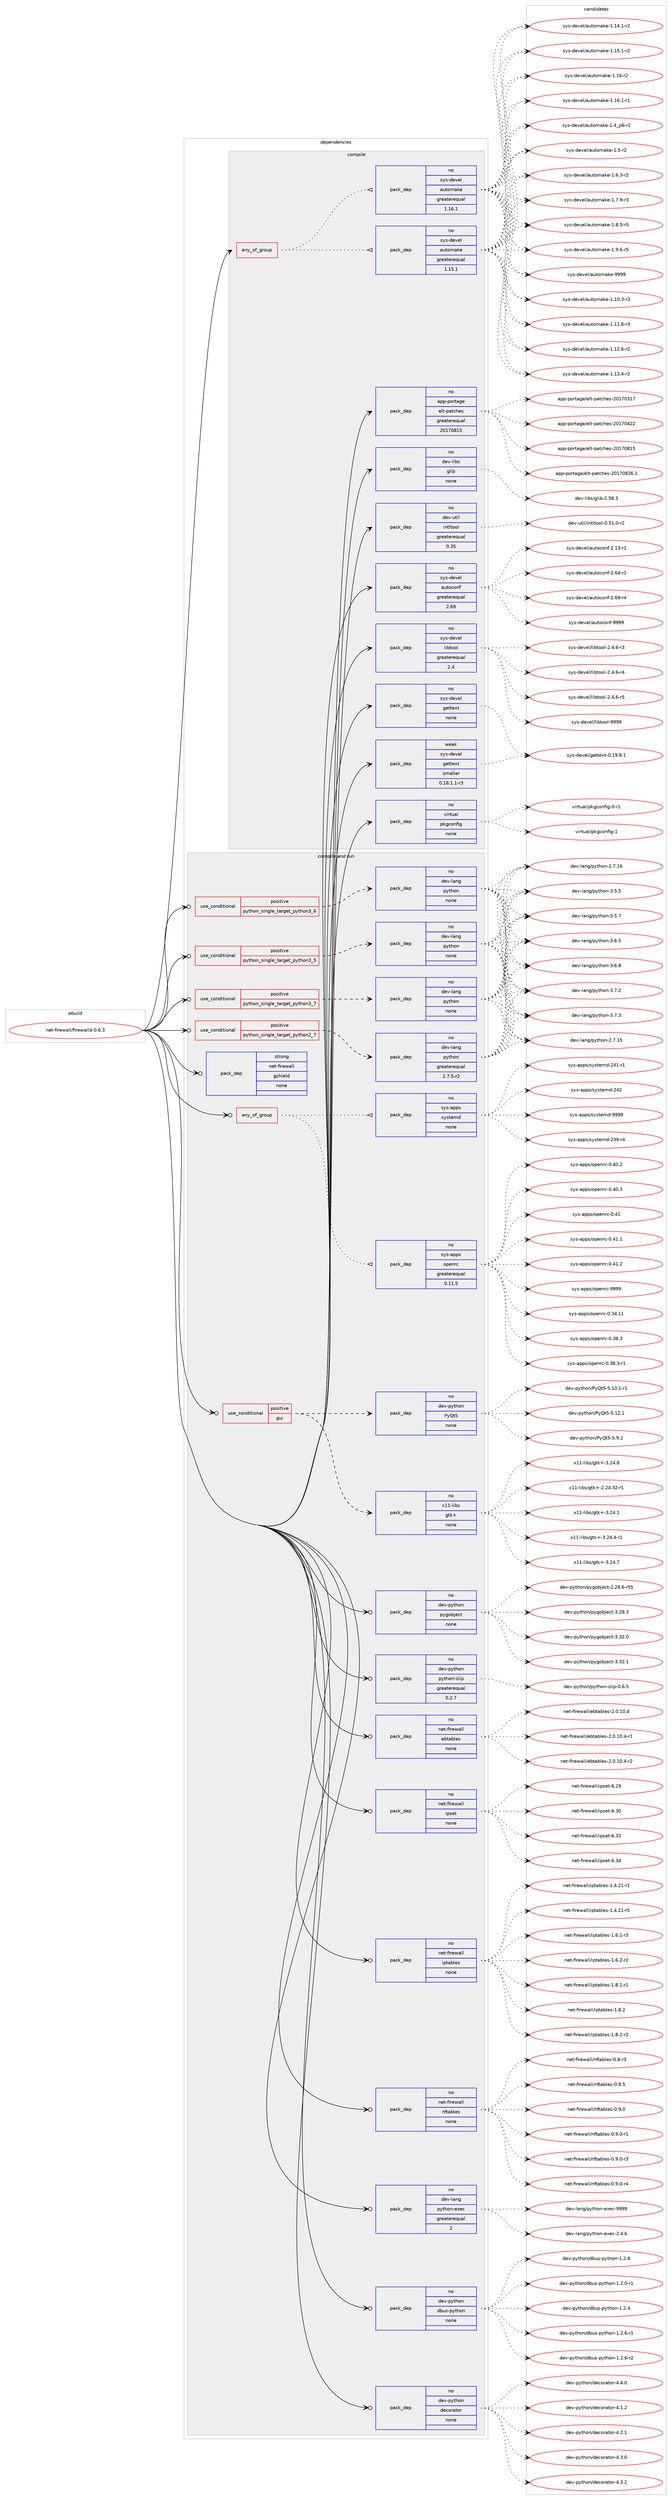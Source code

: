 digraph prolog {

# *************
# Graph options
# *************

newrank=true;
concentrate=true;
compound=true;
graph [rankdir=LR,fontname=Helvetica,fontsize=10,ranksep=1.5];#, ranksep=2.5, nodesep=0.2];
edge  [arrowhead=vee];
node  [fontname=Helvetica,fontsize=10];

# **********
# The ebuild
# **********

subgraph cluster_leftcol {
color=gray;
rank=same;
label=<<i>ebuild</i>>;
id [label="net-firewall/firewalld-0.6.3", color=red, width=4, href="../net-firewall/firewalld-0.6.3.svg"];
}

# ****************
# The dependencies
# ****************

subgraph cluster_midcol {
color=gray;
label=<<i>dependencies</i>>;
subgraph cluster_compile {
fillcolor="#eeeeee";
style=filled;
label=<<i>compile</i>>;
subgraph any22 {
dependency1575 [label=<<TABLE BORDER="0" CELLBORDER="1" CELLSPACING="0" CELLPADDING="4"><TR><TD CELLPADDING="10">any_of_group</TD></TR></TABLE>>, shape=none, color=red];subgraph pack1259 {
dependency1576 [label=<<TABLE BORDER="0" CELLBORDER="1" CELLSPACING="0" CELLPADDING="4" WIDTH="220"><TR><TD ROWSPAN="6" CELLPADDING="30">pack_dep</TD></TR><TR><TD WIDTH="110">no</TD></TR><TR><TD>sys-devel</TD></TR><TR><TD>automake</TD></TR><TR><TD>greaterequal</TD></TR><TR><TD>1.16.1</TD></TR></TABLE>>, shape=none, color=blue];
}
dependency1575:e -> dependency1576:w [weight=20,style="dotted",arrowhead="oinv"];
subgraph pack1260 {
dependency1577 [label=<<TABLE BORDER="0" CELLBORDER="1" CELLSPACING="0" CELLPADDING="4" WIDTH="220"><TR><TD ROWSPAN="6" CELLPADDING="30">pack_dep</TD></TR><TR><TD WIDTH="110">no</TD></TR><TR><TD>sys-devel</TD></TR><TR><TD>automake</TD></TR><TR><TD>greaterequal</TD></TR><TR><TD>1.15.1</TD></TR></TABLE>>, shape=none, color=blue];
}
dependency1575:e -> dependency1577:w [weight=20,style="dotted",arrowhead="oinv"];
}
id:e -> dependency1575:w [weight=20,style="solid",arrowhead="vee"];
subgraph pack1261 {
dependency1578 [label=<<TABLE BORDER="0" CELLBORDER="1" CELLSPACING="0" CELLPADDING="4" WIDTH="220"><TR><TD ROWSPAN="6" CELLPADDING="30">pack_dep</TD></TR><TR><TD WIDTH="110">no</TD></TR><TR><TD>app-portage</TD></TR><TR><TD>elt-patches</TD></TR><TR><TD>greaterequal</TD></TR><TR><TD>20170815</TD></TR></TABLE>>, shape=none, color=blue];
}
id:e -> dependency1578:w [weight=20,style="solid",arrowhead="vee"];
subgraph pack1262 {
dependency1579 [label=<<TABLE BORDER="0" CELLBORDER="1" CELLSPACING="0" CELLPADDING="4" WIDTH="220"><TR><TD ROWSPAN="6" CELLPADDING="30">pack_dep</TD></TR><TR><TD WIDTH="110">no</TD></TR><TR><TD>dev-libs</TD></TR><TR><TD>glib</TD></TR><TR><TD>none</TD></TR><TR><TD></TD></TR></TABLE>>, shape=none, color=blue];
}
id:e -> dependency1579:w [weight=20,style="solid",arrowhead="vee"];
subgraph pack1263 {
dependency1580 [label=<<TABLE BORDER="0" CELLBORDER="1" CELLSPACING="0" CELLPADDING="4" WIDTH="220"><TR><TD ROWSPAN="6" CELLPADDING="30">pack_dep</TD></TR><TR><TD WIDTH="110">no</TD></TR><TR><TD>dev-util</TD></TR><TR><TD>intltool</TD></TR><TR><TD>greaterequal</TD></TR><TR><TD>0.35</TD></TR></TABLE>>, shape=none, color=blue];
}
id:e -> dependency1580:w [weight=20,style="solid",arrowhead="vee"];
subgraph pack1264 {
dependency1581 [label=<<TABLE BORDER="0" CELLBORDER="1" CELLSPACING="0" CELLPADDING="4" WIDTH="220"><TR><TD ROWSPAN="6" CELLPADDING="30">pack_dep</TD></TR><TR><TD WIDTH="110">no</TD></TR><TR><TD>sys-devel</TD></TR><TR><TD>autoconf</TD></TR><TR><TD>greaterequal</TD></TR><TR><TD>2.69</TD></TR></TABLE>>, shape=none, color=blue];
}
id:e -> dependency1581:w [weight=20,style="solid",arrowhead="vee"];
subgraph pack1265 {
dependency1582 [label=<<TABLE BORDER="0" CELLBORDER="1" CELLSPACING="0" CELLPADDING="4" WIDTH="220"><TR><TD ROWSPAN="6" CELLPADDING="30">pack_dep</TD></TR><TR><TD WIDTH="110">no</TD></TR><TR><TD>sys-devel</TD></TR><TR><TD>gettext</TD></TR><TR><TD>none</TD></TR><TR><TD></TD></TR></TABLE>>, shape=none, color=blue];
}
id:e -> dependency1582:w [weight=20,style="solid",arrowhead="vee"];
subgraph pack1266 {
dependency1583 [label=<<TABLE BORDER="0" CELLBORDER="1" CELLSPACING="0" CELLPADDING="4" WIDTH="220"><TR><TD ROWSPAN="6" CELLPADDING="30">pack_dep</TD></TR><TR><TD WIDTH="110">no</TD></TR><TR><TD>sys-devel</TD></TR><TR><TD>libtool</TD></TR><TR><TD>greaterequal</TD></TR><TR><TD>2.4</TD></TR></TABLE>>, shape=none, color=blue];
}
id:e -> dependency1583:w [weight=20,style="solid",arrowhead="vee"];
subgraph pack1267 {
dependency1584 [label=<<TABLE BORDER="0" CELLBORDER="1" CELLSPACING="0" CELLPADDING="4" WIDTH="220"><TR><TD ROWSPAN="6" CELLPADDING="30">pack_dep</TD></TR><TR><TD WIDTH="110">no</TD></TR><TR><TD>virtual</TD></TR><TR><TD>pkgconfig</TD></TR><TR><TD>none</TD></TR><TR><TD></TD></TR></TABLE>>, shape=none, color=blue];
}
id:e -> dependency1584:w [weight=20,style="solid",arrowhead="vee"];
subgraph pack1268 {
dependency1585 [label=<<TABLE BORDER="0" CELLBORDER="1" CELLSPACING="0" CELLPADDING="4" WIDTH="220"><TR><TD ROWSPAN="6" CELLPADDING="30">pack_dep</TD></TR><TR><TD WIDTH="110">weak</TD></TR><TR><TD>sys-devel</TD></TR><TR><TD>gettext</TD></TR><TR><TD>smaller</TD></TR><TR><TD>0.18.1.1-r3</TD></TR></TABLE>>, shape=none, color=blue];
}
id:e -> dependency1585:w [weight=20,style="solid",arrowhead="vee"];
}
subgraph cluster_compileandrun {
fillcolor="#eeeeee";
style=filled;
label=<<i>compile and run</i>>;
subgraph any23 {
dependency1586 [label=<<TABLE BORDER="0" CELLBORDER="1" CELLSPACING="0" CELLPADDING="4"><TR><TD CELLPADDING="10">any_of_group</TD></TR></TABLE>>, shape=none, color=red];subgraph pack1269 {
dependency1587 [label=<<TABLE BORDER="0" CELLBORDER="1" CELLSPACING="0" CELLPADDING="4" WIDTH="220"><TR><TD ROWSPAN="6" CELLPADDING="30">pack_dep</TD></TR><TR><TD WIDTH="110">no</TD></TR><TR><TD>sys-apps</TD></TR><TR><TD>openrc</TD></TR><TR><TD>greaterequal</TD></TR><TR><TD>0.11.5</TD></TR></TABLE>>, shape=none, color=blue];
}
dependency1586:e -> dependency1587:w [weight=20,style="dotted",arrowhead="oinv"];
subgraph pack1270 {
dependency1588 [label=<<TABLE BORDER="0" CELLBORDER="1" CELLSPACING="0" CELLPADDING="4" WIDTH="220"><TR><TD ROWSPAN="6" CELLPADDING="30">pack_dep</TD></TR><TR><TD WIDTH="110">no</TD></TR><TR><TD>sys-apps</TD></TR><TR><TD>systemd</TD></TR><TR><TD>none</TD></TR><TR><TD></TD></TR></TABLE>>, shape=none, color=blue];
}
dependency1586:e -> dependency1588:w [weight=20,style="dotted",arrowhead="oinv"];
}
id:e -> dependency1586:w [weight=20,style="solid",arrowhead="odotvee"];
subgraph cond292 {
dependency1589 [label=<<TABLE BORDER="0" CELLBORDER="1" CELLSPACING="0" CELLPADDING="4"><TR><TD ROWSPAN="3" CELLPADDING="10">use_conditional</TD></TR><TR><TD>positive</TD></TR><TR><TD>gui</TD></TR></TABLE>>, shape=none, color=red];
subgraph pack1271 {
dependency1590 [label=<<TABLE BORDER="0" CELLBORDER="1" CELLSPACING="0" CELLPADDING="4" WIDTH="220"><TR><TD ROWSPAN="6" CELLPADDING="30">pack_dep</TD></TR><TR><TD WIDTH="110">no</TD></TR><TR><TD>x11-libs</TD></TR><TR><TD>gtk+</TD></TR><TR><TD>none</TD></TR><TR><TD></TD></TR></TABLE>>, shape=none, color=blue];
}
dependency1589:e -> dependency1590:w [weight=20,style="dashed",arrowhead="vee"];
subgraph pack1272 {
dependency1591 [label=<<TABLE BORDER="0" CELLBORDER="1" CELLSPACING="0" CELLPADDING="4" WIDTH="220"><TR><TD ROWSPAN="6" CELLPADDING="30">pack_dep</TD></TR><TR><TD WIDTH="110">no</TD></TR><TR><TD>dev-python</TD></TR><TR><TD>PyQt5</TD></TR><TR><TD>none</TD></TR><TR><TD></TD></TR></TABLE>>, shape=none, color=blue];
}
dependency1589:e -> dependency1591:w [weight=20,style="dashed",arrowhead="vee"];
}
id:e -> dependency1589:w [weight=20,style="solid",arrowhead="odotvee"];
subgraph cond293 {
dependency1592 [label=<<TABLE BORDER="0" CELLBORDER="1" CELLSPACING="0" CELLPADDING="4"><TR><TD ROWSPAN="3" CELLPADDING="10">use_conditional</TD></TR><TR><TD>positive</TD></TR><TR><TD>python_single_target_python2_7</TD></TR></TABLE>>, shape=none, color=red];
subgraph pack1273 {
dependency1593 [label=<<TABLE BORDER="0" CELLBORDER="1" CELLSPACING="0" CELLPADDING="4" WIDTH="220"><TR><TD ROWSPAN="6" CELLPADDING="30">pack_dep</TD></TR><TR><TD WIDTH="110">no</TD></TR><TR><TD>dev-lang</TD></TR><TR><TD>python</TD></TR><TR><TD>greaterequal</TD></TR><TR><TD>2.7.5-r2</TD></TR></TABLE>>, shape=none, color=blue];
}
dependency1592:e -> dependency1593:w [weight=20,style="dashed",arrowhead="vee"];
}
id:e -> dependency1592:w [weight=20,style="solid",arrowhead="odotvee"];
subgraph cond294 {
dependency1594 [label=<<TABLE BORDER="0" CELLBORDER="1" CELLSPACING="0" CELLPADDING="4"><TR><TD ROWSPAN="3" CELLPADDING="10">use_conditional</TD></TR><TR><TD>positive</TD></TR><TR><TD>python_single_target_python3_5</TD></TR></TABLE>>, shape=none, color=red];
subgraph pack1274 {
dependency1595 [label=<<TABLE BORDER="0" CELLBORDER="1" CELLSPACING="0" CELLPADDING="4" WIDTH="220"><TR><TD ROWSPAN="6" CELLPADDING="30">pack_dep</TD></TR><TR><TD WIDTH="110">no</TD></TR><TR><TD>dev-lang</TD></TR><TR><TD>python</TD></TR><TR><TD>none</TD></TR><TR><TD></TD></TR></TABLE>>, shape=none, color=blue];
}
dependency1594:e -> dependency1595:w [weight=20,style="dashed",arrowhead="vee"];
}
id:e -> dependency1594:w [weight=20,style="solid",arrowhead="odotvee"];
subgraph cond295 {
dependency1596 [label=<<TABLE BORDER="0" CELLBORDER="1" CELLSPACING="0" CELLPADDING="4"><TR><TD ROWSPAN="3" CELLPADDING="10">use_conditional</TD></TR><TR><TD>positive</TD></TR><TR><TD>python_single_target_python3_6</TD></TR></TABLE>>, shape=none, color=red];
subgraph pack1275 {
dependency1597 [label=<<TABLE BORDER="0" CELLBORDER="1" CELLSPACING="0" CELLPADDING="4" WIDTH="220"><TR><TD ROWSPAN="6" CELLPADDING="30">pack_dep</TD></TR><TR><TD WIDTH="110">no</TD></TR><TR><TD>dev-lang</TD></TR><TR><TD>python</TD></TR><TR><TD>none</TD></TR><TR><TD></TD></TR></TABLE>>, shape=none, color=blue];
}
dependency1596:e -> dependency1597:w [weight=20,style="dashed",arrowhead="vee"];
}
id:e -> dependency1596:w [weight=20,style="solid",arrowhead="odotvee"];
subgraph cond296 {
dependency1598 [label=<<TABLE BORDER="0" CELLBORDER="1" CELLSPACING="0" CELLPADDING="4"><TR><TD ROWSPAN="3" CELLPADDING="10">use_conditional</TD></TR><TR><TD>positive</TD></TR><TR><TD>python_single_target_python3_7</TD></TR></TABLE>>, shape=none, color=red];
subgraph pack1276 {
dependency1599 [label=<<TABLE BORDER="0" CELLBORDER="1" CELLSPACING="0" CELLPADDING="4" WIDTH="220"><TR><TD ROWSPAN="6" CELLPADDING="30">pack_dep</TD></TR><TR><TD WIDTH="110">no</TD></TR><TR><TD>dev-lang</TD></TR><TR><TD>python</TD></TR><TR><TD>none</TD></TR><TR><TD></TD></TR></TABLE>>, shape=none, color=blue];
}
dependency1598:e -> dependency1599:w [weight=20,style="dashed",arrowhead="vee"];
}
id:e -> dependency1598:w [weight=20,style="solid",arrowhead="odotvee"];
subgraph pack1277 {
dependency1600 [label=<<TABLE BORDER="0" CELLBORDER="1" CELLSPACING="0" CELLPADDING="4" WIDTH="220"><TR><TD ROWSPAN="6" CELLPADDING="30">pack_dep</TD></TR><TR><TD WIDTH="110">no</TD></TR><TR><TD>dev-lang</TD></TR><TR><TD>python-exec</TD></TR><TR><TD>greaterequal</TD></TR><TR><TD>2</TD></TR></TABLE>>, shape=none, color=blue];
}
id:e -> dependency1600:w [weight=20,style="solid",arrowhead="odotvee"];
subgraph pack1278 {
dependency1601 [label=<<TABLE BORDER="0" CELLBORDER="1" CELLSPACING="0" CELLPADDING="4" WIDTH="220"><TR><TD ROWSPAN="6" CELLPADDING="30">pack_dep</TD></TR><TR><TD WIDTH="110">no</TD></TR><TR><TD>dev-python</TD></TR><TR><TD>dbus-python</TD></TR><TR><TD>none</TD></TR><TR><TD></TD></TR></TABLE>>, shape=none, color=blue];
}
id:e -> dependency1601:w [weight=20,style="solid",arrowhead="odotvee"];
subgraph pack1279 {
dependency1602 [label=<<TABLE BORDER="0" CELLBORDER="1" CELLSPACING="0" CELLPADDING="4" WIDTH="220"><TR><TD ROWSPAN="6" CELLPADDING="30">pack_dep</TD></TR><TR><TD WIDTH="110">no</TD></TR><TR><TD>dev-python</TD></TR><TR><TD>decorator</TD></TR><TR><TD>none</TD></TR><TR><TD></TD></TR></TABLE>>, shape=none, color=blue];
}
id:e -> dependency1602:w [weight=20,style="solid",arrowhead="odotvee"];
subgraph pack1280 {
dependency1603 [label=<<TABLE BORDER="0" CELLBORDER="1" CELLSPACING="0" CELLPADDING="4" WIDTH="220"><TR><TD ROWSPAN="6" CELLPADDING="30">pack_dep</TD></TR><TR><TD WIDTH="110">no</TD></TR><TR><TD>dev-python</TD></TR><TR><TD>pygobject</TD></TR><TR><TD>none</TD></TR><TR><TD></TD></TR></TABLE>>, shape=none, color=blue];
}
id:e -> dependency1603:w [weight=20,style="solid",arrowhead="odotvee"];
subgraph pack1281 {
dependency1604 [label=<<TABLE BORDER="0" CELLBORDER="1" CELLSPACING="0" CELLPADDING="4" WIDTH="220"><TR><TD ROWSPAN="6" CELLPADDING="30">pack_dep</TD></TR><TR><TD WIDTH="110">no</TD></TR><TR><TD>dev-python</TD></TR><TR><TD>python-slip</TD></TR><TR><TD>greaterequal</TD></TR><TR><TD>0.2.7</TD></TR></TABLE>>, shape=none, color=blue];
}
id:e -> dependency1604:w [weight=20,style="solid",arrowhead="odotvee"];
subgraph pack1282 {
dependency1605 [label=<<TABLE BORDER="0" CELLBORDER="1" CELLSPACING="0" CELLPADDING="4" WIDTH="220"><TR><TD ROWSPAN="6" CELLPADDING="30">pack_dep</TD></TR><TR><TD WIDTH="110">no</TD></TR><TR><TD>net-firewall</TD></TR><TR><TD>ebtables</TD></TR><TR><TD>none</TD></TR><TR><TD></TD></TR></TABLE>>, shape=none, color=blue];
}
id:e -> dependency1605:w [weight=20,style="solid",arrowhead="odotvee"];
subgraph pack1283 {
dependency1606 [label=<<TABLE BORDER="0" CELLBORDER="1" CELLSPACING="0" CELLPADDING="4" WIDTH="220"><TR><TD ROWSPAN="6" CELLPADDING="30">pack_dep</TD></TR><TR><TD WIDTH="110">no</TD></TR><TR><TD>net-firewall</TD></TR><TR><TD>ipset</TD></TR><TR><TD>none</TD></TR><TR><TD></TD></TR></TABLE>>, shape=none, color=blue];
}
id:e -> dependency1606:w [weight=20,style="solid",arrowhead="odotvee"];
subgraph pack1284 {
dependency1607 [label=<<TABLE BORDER="0" CELLBORDER="1" CELLSPACING="0" CELLPADDING="4" WIDTH="220"><TR><TD ROWSPAN="6" CELLPADDING="30">pack_dep</TD></TR><TR><TD WIDTH="110">no</TD></TR><TR><TD>net-firewall</TD></TR><TR><TD>iptables</TD></TR><TR><TD>none</TD></TR><TR><TD></TD></TR></TABLE>>, shape=none, color=blue];
}
id:e -> dependency1607:w [weight=20,style="solid",arrowhead="odotvee"];
subgraph pack1285 {
dependency1608 [label=<<TABLE BORDER="0" CELLBORDER="1" CELLSPACING="0" CELLPADDING="4" WIDTH="220"><TR><TD ROWSPAN="6" CELLPADDING="30">pack_dep</TD></TR><TR><TD WIDTH="110">no</TD></TR><TR><TD>net-firewall</TD></TR><TR><TD>nftables</TD></TR><TR><TD>none</TD></TR><TR><TD></TD></TR></TABLE>>, shape=none, color=blue];
}
id:e -> dependency1608:w [weight=20,style="solid",arrowhead="odotvee"];
subgraph pack1286 {
dependency1609 [label=<<TABLE BORDER="0" CELLBORDER="1" CELLSPACING="0" CELLPADDING="4" WIDTH="220"><TR><TD ROWSPAN="6" CELLPADDING="30">pack_dep</TD></TR><TR><TD WIDTH="110">strong</TD></TR><TR><TD>net-firewall</TD></TR><TR><TD>gshield</TD></TR><TR><TD>none</TD></TR><TR><TD></TD></TR></TABLE>>, shape=none, color=blue];
}
id:e -> dependency1609:w [weight=20,style="solid",arrowhead="odotvee"];
}
subgraph cluster_run {
fillcolor="#eeeeee";
style=filled;
label=<<i>run</i>>;
}
}

# **************
# The candidates
# **************

subgraph cluster_choices {
rank=same;
color=gray;
label=<<i>candidates</i>>;

subgraph choice1259 {
color=black;
nodesep=1;
choice11512111545100101118101108479711711611110997107101454946494846514511451 [label="sys-devel/automake-1.10.3-r3", color=red, width=4,href="../sys-devel/automake-1.10.3-r3.svg"];
choice11512111545100101118101108479711711611110997107101454946494946544511451 [label="sys-devel/automake-1.11.6-r3", color=red, width=4,href="../sys-devel/automake-1.11.6-r3.svg"];
choice11512111545100101118101108479711711611110997107101454946495046544511450 [label="sys-devel/automake-1.12.6-r2", color=red, width=4,href="../sys-devel/automake-1.12.6-r2.svg"];
choice11512111545100101118101108479711711611110997107101454946495146524511450 [label="sys-devel/automake-1.13.4-r2", color=red, width=4,href="../sys-devel/automake-1.13.4-r2.svg"];
choice11512111545100101118101108479711711611110997107101454946495246494511450 [label="sys-devel/automake-1.14.1-r2", color=red, width=4,href="../sys-devel/automake-1.14.1-r2.svg"];
choice11512111545100101118101108479711711611110997107101454946495346494511450 [label="sys-devel/automake-1.15.1-r2", color=red, width=4,href="../sys-devel/automake-1.15.1-r2.svg"];
choice1151211154510010111810110847971171161111099710710145494649544511450 [label="sys-devel/automake-1.16-r2", color=red, width=4,href="../sys-devel/automake-1.16-r2.svg"];
choice11512111545100101118101108479711711611110997107101454946495446494511449 [label="sys-devel/automake-1.16.1-r1", color=red, width=4,href="../sys-devel/automake-1.16.1-r1.svg"];
choice115121115451001011181011084797117116111109971071014549465295112544511450 [label="sys-devel/automake-1.4_p6-r2", color=red, width=4,href="../sys-devel/automake-1.4_p6-r2.svg"];
choice11512111545100101118101108479711711611110997107101454946534511450 [label="sys-devel/automake-1.5-r2", color=red, width=4,href="../sys-devel/automake-1.5-r2.svg"];
choice115121115451001011181011084797117116111109971071014549465446514511450 [label="sys-devel/automake-1.6.3-r2", color=red, width=4,href="../sys-devel/automake-1.6.3-r2.svg"];
choice115121115451001011181011084797117116111109971071014549465546574511451 [label="sys-devel/automake-1.7.9-r3", color=red, width=4,href="../sys-devel/automake-1.7.9-r3.svg"];
choice115121115451001011181011084797117116111109971071014549465646534511453 [label="sys-devel/automake-1.8.5-r5", color=red, width=4,href="../sys-devel/automake-1.8.5-r5.svg"];
choice115121115451001011181011084797117116111109971071014549465746544511453 [label="sys-devel/automake-1.9.6-r5", color=red, width=4,href="../sys-devel/automake-1.9.6-r5.svg"];
choice115121115451001011181011084797117116111109971071014557575757 [label="sys-devel/automake-9999", color=red, width=4,href="../sys-devel/automake-9999.svg"];
dependency1576:e -> choice11512111545100101118101108479711711611110997107101454946494846514511451:w [style=dotted,weight="100"];
dependency1576:e -> choice11512111545100101118101108479711711611110997107101454946494946544511451:w [style=dotted,weight="100"];
dependency1576:e -> choice11512111545100101118101108479711711611110997107101454946495046544511450:w [style=dotted,weight="100"];
dependency1576:e -> choice11512111545100101118101108479711711611110997107101454946495146524511450:w [style=dotted,weight="100"];
dependency1576:e -> choice11512111545100101118101108479711711611110997107101454946495246494511450:w [style=dotted,weight="100"];
dependency1576:e -> choice11512111545100101118101108479711711611110997107101454946495346494511450:w [style=dotted,weight="100"];
dependency1576:e -> choice1151211154510010111810110847971171161111099710710145494649544511450:w [style=dotted,weight="100"];
dependency1576:e -> choice11512111545100101118101108479711711611110997107101454946495446494511449:w [style=dotted,weight="100"];
dependency1576:e -> choice115121115451001011181011084797117116111109971071014549465295112544511450:w [style=dotted,weight="100"];
dependency1576:e -> choice11512111545100101118101108479711711611110997107101454946534511450:w [style=dotted,weight="100"];
dependency1576:e -> choice115121115451001011181011084797117116111109971071014549465446514511450:w [style=dotted,weight="100"];
dependency1576:e -> choice115121115451001011181011084797117116111109971071014549465546574511451:w [style=dotted,weight="100"];
dependency1576:e -> choice115121115451001011181011084797117116111109971071014549465646534511453:w [style=dotted,weight="100"];
dependency1576:e -> choice115121115451001011181011084797117116111109971071014549465746544511453:w [style=dotted,weight="100"];
dependency1576:e -> choice115121115451001011181011084797117116111109971071014557575757:w [style=dotted,weight="100"];
}
subgraph choice1260 {
color=black;
nodesep=1;
choice11512111545100101118101108479711711611110997107101454946494846514511451 [label="sys-devel/automake-1.10.3-r3", color=red, width=4,href="../sys-devel/automake-1.10.3-r3.svg"];
choice11512111545100101118101108479711711611110997107101454946494946544511451 [label="sys-devel/automake-1.11.6-r3", color=red, width=4,href="../sys-devel/automake-1.11.6-r3.svg"];
choice11512111545100101118101108479711711611110997107101454946495046544511450 [label="sys-devel/automake-1.12.6-r2", color=red, width=4,href="../sys-devel/automake-1.12.6-r2.svg"];
choice11512111545100101118101108479711711611110997107101454946495146524511450 [label="sys-devel/automake-1.13.4-r2", color=red, width=4,href="../sys-devel/automake-1.13.4-r2.svg"];
choice11512111545100101118101108479711711611110997107101454946495246494511450 [label="sys-devel/automake-1.14.1-r2", color=red, width=4,href="../sys-devel/automake-1.14.1-r2.svg"];
choice11512111545100101118101108479711711611110997107101454946495346494511450 [label="sys-devel/automake-1.15.1-r2", color=red, width=4,href="../sys-devel/automake-1.15.1-r2.svg"];
choice1151211154510010111810110847971171161111099710710145494649544511450 [label="sys-devel/automake-1.16-r2", color=red, width=4,href="../sys-devel/automake-1.16-r2.svg"];
choice11512111545100101118101108479711711611110997107101454946495446494511449 [label="sys-devel/automake-1.16.1-r1", color=red, width=4,href="../sys-devel/automake-1.16.1-r1.svg"];
choice115121115451001011181011084797117116111109971071014549465295112544511450 [label="sys-devel/automake-1.4_p6-r2", color=red, width=4,href="../sys-devel/automake-1.4_p6-r2.svg"];
choice11512111545100101118101108479711711611110997107101454946534511450 [label="sys-devel/automake-1.5-r2", color=red, width=4,href="../sys-devel/automake-1.5-r2.svg"];
choice115121115451001011181011084797117116111109971071014549465446514511450 [label="sys-devel/automake-1.6.3-r2", color=red, width=4,href="../sys-devel/automake-1.6.3-r2.svg"];
choice115121115451001011181011084797117116111109971071014549465546574511451 [label="sys-devel/automake-1.7.9-r3", color=red, width=4,href="../sys-devel/automake-1.7.9-r3.svg"];
choice115121115451001011181011084797117116111109971071014549465646534511453 [label="sys-devel/automake-1.8.5-r5", color=red, width=4,href="../sys-devel/automake-1.8.5-r5.svg"];
choice115121115451001011181011084797117116111109971071014549465746544511453 [label="sys-devel/automake-1.9.6-r5", color=red, width=4,href="../sys-devel/automake-1.9.6-r5.svg"];
choice115121115451001011181011084797117116111109971071014557575757 [label="sys-devel/automake-9999", color=red, width=4,href="../sys-devel/automake-9999.svg"];
dependency1577:e -> choice11512111545100101118101108479711711611110997107101454946494846514511451:w [style=dotted,weight="100"];
dependency1577:e -> choice11512111545100101118101108479711711611110997107101454946494946544511451:w [style=dotted,weight="100"];
dependency1577:e -> choice11512111545100101118101108479711711611110997107101454946495046544511450:w [style=dotted,weight="100"];
dependency1577:e -> choice11512111545100101118101108479711711611110997107101454946495146524511450:w [style=dotted,weight="100"];
dependency1577:e -> choice11512111545100101118101108479711711611110997107101454946495246494511450:w [style=dotted,weight="100"];
dependency1577:e -> choice11512111545100101118101108479711711611110997107101454946495346494511450:w [style=dotted,weight="100"];
dependency1577:e -> choice1151211154510010111810110847971171161111099710710145494649544511450:w [style=dotted,weight="100"];
dependency1577:e -> choice11512111545100101118101108479711711611110997107101454946495446494511449:w [style=dotted,weight="100"];
dependency1577:e -> choice115121115451001011181011084797117116111109971071014549465295112544511450:w [style=dotted,weight="100"];
dependency1577:e -> choice11512111545100101118101108479711711611110997107101454946534511450:w [style=dotted,weight="100"];
dependency1577:e -> choice115121115451001011181011084797117116111109971071014549465446514511450:w [style=dotted,weight="100"];
dependency1577:e -> choice115121115451001011181011084797117116111109971071014549465546574511451:w [style=dotted,weight="100"];
dependency1577:e -> choice115121115451001011181011084797117116111109971071014549465646534511453:w [style=dotted,weight="100"];
dependency1577:e -> choice115121115451001011181011084797117116111109971071014549465746544511453:w [style=dotted,weight="100"];
dependency1577:e -> choice115121115451001011181011084797117116111109971071014557575757:w [style=dotted,weight="100"];
}
subgraph choice1261 {
color=black;
nodesep=1;
choice97112112451121111141169710310147101108116451129711699104101115455048495548514955 [label="app-portage/elt-patches-20170317", color=red, width=4,href="../app-portage/elt-patches-20170317.svg"];
choice97112112451121111141169710310147101108116451129711699104101115455048495548525050 [label="app-portage/elt-patches-20170422", color=red, width=4,href="../app-portage/elt-patches-20170422.svg"];
choice97112112451121111141169710310147101108116451129711699104101115455048495548564953 [label="app-portage/elt-patches-20170815", color=red, width=4,href="../app-portage/elt-patches-20170815.svg"];
choice971121124511211111411697103101471011081164511297116991041011154550484955485650544649 [label="app-portage/elt-patches-20170826.1", color=red, width=4,href="../app-portage/elt-patches-20170826.1.svg"];
dependency1578:e -> choice97112112451121111141169710310147101108116451129711699104101115455048495548514955:w [style=dotted,weight="100"];
dependency1578:e -> choice97112112451121111141169710310147101108116451129711699104101115455048495548525050:w [style=dotted,weight="100"];
dependency1578:e -> choice97112112451121111141169710310147101108116451129711699104101115455048495548564953:w [style=dotted,weight="100"];
dependency1578:e -> choice971121124511211111411697103101471011081164511297116991041011154550484955485650544649:w [style=dotted,weight="100"];
}
subgraph choice1262 {
color=black;
nodesep=1;
choice1001011184510810598115471031081059845504653564651 [label="dev-libs/glib-2.58.3", color=red, width=4,href="../dev-libs/glib-2.58.3.svg"];
dependency1579:e -> choice1001011184510810598115471031081059845504653564651:w [style=dotted,weight="100"];
}
subgraph choice1263 {
color=black;
nodesep=1;
choice1001011184511711610510847105110116108116111111108454846534946484511450 [label="dev-util/intltool-0.51.0-r2", color=red, width=4,href="../dev-util/intltool-0.51.0-r2.svg"];
dependency1580:e -> choice1001011184511711610510847105110116108116111111108454846534946484511450:w [style=dotted,weight="100"];
}
subgraph choice1264 {
color=black;
nodesep=1;
choice1151211154510010111810110847971171161119911111010245504649514511449 [label="sys-devel/autoconf-2.13-r1", color=red, width=4,href="../sys-devel/autoconf-2.13-r1.svg"];
choice1151211154510010111810110847971171161119911111010245504654524511449 [label="sys-devel/autoconf-2.64-r1", color=red, width=4,href="../sys-devel/autoconf-2.64-r1.svg"];
choice1151211154510010111810110847971171161119911111010245504654574511452 [label="sys-devel/autoconf-2.69-r4", color=red, width=4,href="../sys-devel/autoconf-2.69-r4.svg"];
choice115121115451001011181011084797117116111991111101024557575757 [label="sys-devel/autoconf-9999", color=red, width=4,href="../sys-devel/autoconf-9999.svg"];
dependency1581:e -> choice1151211154510010111810110847971171161119911111010245504649514511449:w [style=dotted,weight="100"];
dependency1581:e -> choice1151211154510010111810110847971171161119911111010245504654524511449:w [style=dotted,weight="100"];
dependency1581:e -> choice1151211154510010111810110847971171161119911111010245504654574511452:w [style=dotted,weight="100"];
dependency1581:e -> choice115121115451001011181011084797117116111991111101024557575757:w [style=dotted,weight="100"];
}
subgraph choice1265 {
color=black;
nodesep=1;
choice1151211154510010111810110847103101116116101120116454846495746564649 [label="sys-devel/gettext-0.19.8.1", color=red, width=4,href="../sys-devel/gettext-0.19.8.1.svg"];
dependency1582:e -> choice1151211154510010111810110847103101116116101120116454846495746564649:w [style=dotted,weight="100"];
}
subgraph choice1266 {
color=black;
nodesep=1;
choice1151211154510010111810110847108105981161111111084550465246544511451 [label="sys-devel/libtool-2.4.6-r3", color=red, width=4,href="../sys-devel/libtool-2.4.6-r3.svg"];
choice1151211154510010111810110847108105981161111111084550465246544511452 [label="sys-devel/libtool-2.4.6-r4", color=red, width=4,href="../sys-devel/libtool-2.4.6-r4.svg"];
choice1151211154510010111810110847108105981161111111084550465246544511453 [label="sys-devel/libtool-2.4.6-r5", color=red, width=4,href="../sys-devel/libtool-2.4.6-r5.svg"];
choice1151211154510010111810110847108105981161111111084557575757 [label="sys-devel/libtool-9999", color=red, width=4,href="../sys-devel/libtool-9999.svg"];
dependency1583:e -> choice1151211154510010111810110847108105981161111111084550465246544511451:w [style=dotted,weight="100"];
dependency1583:e -> choice1151211154510010111810110847108105981161111111084550465246544511452:w [style=dotted,weight="100"];
dependency1583:e -> choice1151211154510010111810110847108105981161111111084550465246544511453:w [style=dotted,weight="100"];
dependency1583:e -> choice1151211154510010111810110847108105981161111111084557575757:w [style=dotted,weight="100"];
}
subgraph choice1267 {
color=black;
nodesep=1;
choice11810511411611797108471121071039911111010210510345484511449 [label="virtual/pkgconfig-0-r1", color=red, width=4,href="../virtual/pkgconfig-0-r1.svg"];
choice1181051141161179710847112107103991111101021051034549 [label="virtual/pkgconfig-1", color=red, width=4,href="../virtual/pkgconfig-1.svg"];
dependency1584:e -> choice11810511411611797108471121071039911111010210510345484511449:w [style=dotted,weight="100"];
dependency1584:e -> choice1181051141161179710847112107103991111101021051034549:w [style=dotted,weight="100"];
}
subgraph choice1268 {
color=black;
nodesep=1;
choice1151211154510010111810110847103101116116101120116454846495746564649 [label="sys-devel/gettext-0.19.8.1", color=red, width=4,href="../sys-devel/gettext-0.19.8.1.svg"];
dependency1585:e -> choice1151211154510010111810110847103101116116101120116454846495746564649:w [style=dotted,weight="100"];
}
subgraph choice1269 {
color=black;
nodesep=1;
choice115121115459711211211547111112101110114994548465152464949 [label="sys-apps/openrc-0.34.11", color=red, width=4,href="../sys-apps/openrc-0.34.11.svg"];
choice1151211154597112112115471111121011101149945484651564651 [label="sys-apps/openrc-0.38.3", color=red, width=4,href="../sys-apps/openrc-0.38.3.svg"];
choice11512111545971121121154711111210111011499454846515646514511449 [label="sys-apps/openrc-0.38.3-r1", color=red, width=4,href="../sys-apps/openrc-0.38.3-r1.svg"];
choice1151211154597112112115471111121011101149945484652484650 [label="sys-apps/openrc-0.40.2", color=red, width=4,href="../sys-apps/openrc-0.40.2.svg"];
choice1151211154597112112115471111121011101149945484652484651 [label="sys-apps/openrc-0.40.3", color=red, width=4,href="../sys-apps/openrc-0.40.3.svg"];
choice115121115459711211211547111112101110114994548465249 [label="sys-apps/openrc-0.41", color=red, width=4,href="../sys-apps/openrc-0.41.svg"];
choice1151211154597112112115471111121011101149945484652494649 [label="sys-apps/openrc-0.41.1", color=red, width=4,href="../sys-apps/openrc-0.41.1.svg"];
choice1151211154597112112115471111121011101149945484652494650 [label="sys-apps/openrc-0.41.2", color=red, width=4,href="../sys-apps/openrc-0.41.2.svg"];
choice115121115459711211211547111112101110114994557575757 [label="sys-apps/openrc-9999", color=red, width=4,href="../sys-apps/openrc-9999.svg"];
dependency1587:e -> choice115121115459711211211547111112101110114994548465152464949:w [style=dotted,weight="100"];
dependency1587:e -> choice1151211154597112112115471111121011101149945484651564651:w [style=dotted,weight="100"];
dependency1587:e -> choice11512111545971121121154711111210111011499454846515646514511449:w [style=dotted,weight="100"];
dependency1587:e -> choice1151211154597112112115471111121011101149945484652484650:w [style=dotted,weight="100"];
dependency1587:e -> choice1151211154597112112115471111121011101149945484652484651:w [style=dotted,weight="100"];
dependency1587:e -> choice115121115459711211211547111112101110114994548465249:w [style=dotted,weight="100"];
dependency1587:e -> choice1151211154597112112115471111121011101149945484652494649:w [style=dotted,weight="100"];
dependency1587:e -> choice1151211154597112112115471111121011101149945484652494650:w [style=dotted,weight="100"];
dependency1587:e -> choice115121115459711211211547111112101110114994557575757:w [style=dotted,weight="100"];
}
subgraph choice1270 {
color=black;
nodesep=1;
choice115121115459711211211547115121115116101109100455051574511452 [label="sys-apps/systemd-239-r4", color=red, width=4,href="../sys-apps/systemd-239-r4.svg"];
choice115121115459711211211547115121115116101109100455052494511449 [label="sys-apps/systemd-241-r1", color=red, width=4,href="../sys-apps/systemd-241-r1.svg"];
choice11512111545971121121154711512111511610110910045505250 [label="sys-apps/systemd-242", color=red, width=4,href="../sys-apps/systemd-242.svg"];
choice1151211154597112112115471151211151161011091004557575757 [label="sys-apps/systemd-9999", color=red, width=4,href="../sys-apps/systemd-9999.svg"];
dependency1588:e -> choice115121115459711211211547115121115116101109100455051574511452:w [style=dotted,weight="100"];
dependency1588:e -> choice115121115459711211211547115121115116101109100455052494511449:w [style=dotted,weight="100"];
dependency1588:e -> choice11512111545971121121154711512111511610110910045505250:w [style=dotted,weight="100"];
dependency1588:e -> choice1151211154597112112115471151211151161011091004557575757:w [style=dotted,weight="100"];
}
subgraph choice1271 {
color=black;
nodesep=1;
choice12049494510810598115471031161074345504650524651504511449 [label="x11-libs/gtk+-2.24.32-r1", color=red, width=4,href="../x11-libs/gtk+-2.24.32-r1.svg"];
choice12049494510810598115471031161074345514650524649 [label="x11-libs/gtk+-3.24.1", color=red, width=4,href="../x11-libs/gtk+-3.24.1.svg"];
choice120494945108105981154710311610743455146505246524511449 [label="x11-libs/gtk+-3.24.4-r1", color=red, width=4,href="../x11-libs/gtk+-3.24.4-r1.svg"];
choice12049494510810598115471031161074345514650524655 [label="x11-libs/gtk+-3.24.7", color=red, width=4,href="../x11-libs/gtk+-3.24.7.svg"];
choice12049494510810598115471031161074345514650524656 [label="x11-libs/gtk+-3.24.8", color=red, width=4,href="../x11-libs/gtk+-3.24.8.svg"];
dependency1590:e -> choice12049494510810598115471031161074345504650524651504511449:w [style=dotted,weight="100"];
dependency1590:e -> choice12049494510810598115471031161074345514650524649:w [style=dotted,weight="100"];
dependency1590:e -> choice120494945108105981154710311610743455146505246524511449:w [style=dotted,weight="100"];
dependency1590:e -> choice12049494510810598115471031161074345514650524655:w [style=dotted,weight="100"];
dependency1590:e -> choice12049494510810598115471031161074345514650524656:w [style=dotted,weight="100"];
}
subgraph choice1272 {
color=black;
nodesep=1;
choice1001011184511212111610411111047801218111653455346494846494511449 [label="dev-python/PyQt5-5.10.1-r1", color=red, width=4,href="../dev-python/PyQt5-5.10.1-r1.svg"];
choice100101118451121211161041111104780121811165345534649504649 [label="dev-python/PyQt5-5.12.1", color=red, width=4,href="../dev-python/PyQt5-5.12.1.svg"];
choice1001011184511212111610411111047801218111653455346574650 [label="dev-python/PyQt5-5.9.2", color=red, width=4,href="../dev-python/PyQt5-5.9.2.svg"];
dependency1591:e -> choice1001011184511212111610411111047801218111653455346494846494511449:w [style=dotted,weight="100"];
dependency1591:e -> choice100101118451121211161041111104780121811165345534649504649:w [style=dotted,weight="100"];
dependency1591:e -> choice1001011184511212111610411111047801218111653455346574650:w [style=dotted,weight="100"];
}
subgraph choice1273 {
color=black;
nodesep=1;
choice10010111845108971101034711212111610411111045504655464953 [label="dev-lang/python-2.7.15", color=red, width=4,href="../dev-lang/python-2.7.15.svg"];
choice10010111845108971101034711212111610411111045504655464954 [label="dev-lang/python-2.7.16", color=red, width=4,href="../dev-lang/python-2.7.16.svg"];
choice100101118451089711010347112121116104111110455146534653 [label="dev-lang/python-3.5.5", color=red, width=4,href="../dev-lang/python-3.5.5.svg"];
choice100101118451089711010347112121116104111110455146534655 [label="dev-lang/python-3.5.7", color=red, width=4,href="../dev-lang/python-3.5.7.svg"];
choice100101118451089711010347112121116104111110455146544653 [label="dev-lang/python-3.6.5", color=red, width=4,href="../dev-lang/python-3.6.5.svg"];
choice100101118451089711010347112121116104111110455146544656 [label="dev-lang/python-3.6.8", color=red, width=4,href="../dev-lang/python-3.6.8.svg"];
choice100101118451089711010347112121116104111110455146554650 [label="dev-lang/python-3.7.2", color=red, width=4,href="../dev-lang/python-3.7.2.svg"];
choice100101118451089711010347112121116104111110455146554651 [label="dev-lang/python-3.7.3", color=red, width=4,href="../dev-lang/python-3.7.3.svg"];
dependency1593:e -> choice10010111845108971101034711212111610411111045504655464953:w [style=dotted,weight="100"];
dependency1593:e -> choice10010111845108971101034711212111610411111045504655464954:w [style=dotted,weight="100"];
dependency1593:e -> choice100101118451089711010347112121116104111110455146534653:w [style=dotted,weight="100"];
dependency1593:e -> choice100101118451089711010347112121116104111110455146534655:w [style=dotted,weight="100"];
dependency1593:e -> choice100101118451089711010347112121116104111110455146544653:w [style=dotted,weight="100"];
dependency1593:e -> choice100101118451089711010347112121116104111110455146544656:w [style=dotted,weight="100"];
dependency1593:e -> choice100101118451089711010347112121116104111110455146554650:w [style=dotted,weight="100"];
dependency1593:e -> choice100101118451089711010347112121116104111110455146554651:w [style=dotted,weight="100"];
}
subgraph choice1274 {
color=black;
nodesep=1;
choice10010111845108971101034711212111610411111045504655464953 [label="dev-lang/python-2.7.15", color=red, width=4,href="../dev-lang/python-2.7.15.svg"];
choice10010111845108971101034711212111610411111045504655464954 [label="dev-lang/python-2.7.16", color=red, width=4,href="../dev-lang/python-2.7.16.svg"];
choice100101118451089711010347112121116104111110455146534653 [label="dev-lang/python-3.5.5", color=red, width=4,href="../dev-lang/python-3.5.5.svg"];
choice100101118451089711010347112121116104111110455146534655 [label="dev-lang/python-3.5.7", color=red, width=4,href="../dev-lang/python-3.5.7.svg"];
choice100101118451089711010347112121116104111110455146544653 [label="dev-lang/python-3.6.5", color=red, width=4,href="../dev-lang/python-3.6.5.svg"];
choice100101118451089711010347112121116104111110455146544656 [label="dev-lang/python-3.6.8", color=red, width=4,href="../dev-lang/python-3.6.8.svg"];
choice100101118451089711010347112121116104111110455146554650 [label="dev-lang/python-3.7.2", color=red, width=4,href="../dev-lang/python-3.7.2.svg"];
choice100101118451089711010347112121116104111110455146554651 [label="dev-lang/python-3.7.3", color=red, width=4,href="../dev-lang/python-3.7.3.svg"];
dependency1595:e -> choice10010111845108971101034711212111610411111045504655464953:w [style=dotted,weight="100"];
dependency1595:e -> choice10010111845108971101034711212111610411111045504655464954:w [style=dotted,weight="100"];
dependency1595:e -> choice100101118451089711010347112121116104111110455146534653:w [style=dotted,weight="100"];
dependency1595:e -> choice100101118451089711010347112121116104111110455146534655:w [style=dotted,weight="100"];
dependency1595:e -> choice100101118451089711010347112121116104111110455146544653:w [style=dotted,weight="100"];
dependency1595:e -> choice100101118451089711010347112121116104111110455146544656:w [style=dotted,weight="100"];
dependency1595:e -> choice100101118451089711010347112121116104111110455146554650:w [style=dotted,weight="100"];
dependency1595:e -> choice100101118451089711010347112121116104111110455146554651:w [style=dotted,weight="100"];
}
subgraph choice1275 {
color=black;
nodesep=1;
choice10010111845108971101034711212111610411111045504655464953 [label="dev-lang/python-2.7.15", color=red, width=4,href="../dev-lang/python-2.7.15.svg"];
choice10010111845108971101034711212111610411111045504655464954 [label="dev-lang/python-2.7.16", color=red, width=4,href="../dev-lang/python-2.7.16.svg"];
choice100101118451089711010347112121116104111110455146534653 [label="dev-lang/python-3.5.5", color=red, width=4,href="../dev-lang/python-3.5.5.svg"];
choice100101118451089711010347112121116104111110455146534655 [label="dev-lang/python-3.5.7", color=red, width=4,href="../dev-lang/python-3.5.7.svg"];
choice100101118451089711010347112121116104111110455146544653 [label="dev-lang/python-3.6.5", color=red, width=4,href="../dev-lang/python-3.6.5.svg"];
choice100101118451089711010347112121116104111110455146544656 [label="dev-lang/python-3.6.8", color=red, width=4,href="../dev-lang/python-3.6.8.svg"];
choice100101118451089711010347112121116104111110455146554650 [label="dev-lang/python-3.7.2", color=red, width=4,href="../dev-lang/python-3.7.2.svg"];
choice100101118451089711010347112121116104111110455146554651 [label="dev-lang/python-3.7.3", color=red, width=4,href="../dev-lang/python-3.7.3.svg"];
dependency1597:e -> choice10010111845108971101034711212111610411111045504655464953:w [style=dotted,weight="100"];
dependency1597:e -> choice10010111845108971101034711212111610411111045504655464954:w [style=dotted,weight="100"];
dependency1597:e -> choice100101118451089711010347112121116104111110455146534653:w [style=dotted,weight="100"];
dependency1597:e -> choice100101118451089711010347112121116104111110455146534655:w [style=dotted,weight="100"];
dependency1597:e -> choice100101118451089711010347112121116104111110455146544653:w [style=dotted,weight="100"];
dependency1597:e -> choice100101118451089711010347112121116104111110455146544656:w [style=dotted,weight="100"];
dependency1597:e -> choice100101118451089711010347112121116104111110455146554650:w [style=dotted,weight="100"];
dependency1597:e -> choice100101118451089711010347112121116104111110455146554651:w [style=dotted,weight="100"];
}
subgraph choice1276 {
color=black;
nodesep=1;
choice10010111845108971101034711212111610411111045504655464953 [label="dev-lang/python-2.7.15", color=red, width=4,href="../dev-lang/python-2.7.15.svg"];
choice10010111845108971101034711212111610411111045504655464954 [label="dev-lang/python-2.7.16", color=red, width=4,href="../dev-lang/python-2.7.16.svg"];
choice100101118451089711010347112121116104111110455146534653 [label="dev-lang/python-3.5.5", color=red, width=4,href="../dev-lang/python-3.5.5.svg"];
choice100101118451089711010347112121116104111110455146534655 [label="dev-lang/python-3.5.7", color=red, width=4,href="../dev-lang/python-3.5.7.svg"];
choice100101118451089711010347112121116104111110455146544653 [label="dev-lang/python-3.6.5", color=red, width=4,href="../dev-lang/python-3.6.5.svg"];
choice100101118451089711010347112121116104111110455146544656 [label="dev-lang/python-3.6.8", color=red, width=4,href="../dev-lang/python-3.6.8.svg"];
choice100101118451089711010347112121116104111110455146554650 [label="dev-lang/python-3.7.2", color=red, width=4,href="../dev-lang/python-3.7.2.svg"];
choice100101118451089711010347112121116104111110455146554651 [label="dev-lang/python-3.7.3", color=red, width=4,href="../dev-lang/python-3.7.3.svg"];
dependency1599:e -> choice10010111845108971101034711212111610411111045504655464953:w [style=dotted,weight="100"];
dependency1599:e -> choice10010111845108971101034711212111610411111045504655464954:w [style=dotted,weight="100"];
dependency1599:e -> choice100101118451089711010347112121116104111110455146534653:w [style=dotted,weight="100"];
dependency1599:e -> choice100101118451089711010347112121116104111110455146534655:w [style=dotted,weight="100"];
dependency1599:e -> choice100101118451089711010347112121116104111110455146544653:w [style=dotted,weight="100"];
dependency1599:e -> choice100101118451089711010347112121116104111110455146544656:w [style=dotted,weight="100"];
dependency1599:e -> choice100101118451089711010347112121116104111110455146554650:w [style=dotted,weight="100"];
dependency1599:e -> choice100101118451089711010347112121116104111110455146554651:w [style=dotted,weight="100"];
}
subgraph choice1277 {
color=black;
nodesep=1;
choice1001011184510897110103471121211161041111104510112010199455046524654 [label="dev-lang/python-exec-2.4.6", color=red, width=4,href="../dev-lang/python-exec-2.4.6.svg"];
choice10010111845108971101034711212111610411111045101120101994557575757 [label="dev-lang/python-exec-9999", color=red, width=4,href="../dev-lang/python-exec-9999.svg"];
dependency1600:e -> choice1001011184510897110103471121211161041111104510112010199455046524654:w [style=dotted,weight="100"];
dependency1600:e -> choice10010111845108971101034711212111610411111045101120101994557575757:w [style=dotted,weight="100"];
}
subgraph choice1278 {
color=black;
nodesep=1;
choice100101118451121211161041111104710098117115451121211161041111104549465046484511449 [label="dev-python/dbus-python-1.2.0-r1", color=red, width=4,href="../dev-python/dbus-python-1.2.0-r1.svg"];
choice10010111845112121116104111110471009811711545112121116104111110454946504652 [label="dev-python/dbus-python-1.2.4", color=red, width=4,href="../dev-python/dbus-python-1.2.4.svg"];
choice100101118451121211161041111104710098117115451121211161041111104549465046544511449 [label="dev-python/dbus-python-1.2.6-r1", color=red, width=4,href="../dev-python/dbus-python-1.2.6-r1.svg"];
choice100101118451121211161041111104710098117115451121211161041111104549465046544511450 [label="dev-python/dbus-python-1.2.6-r2", color=red, width=4,href="../dev-python/dbus-python-1.2.6-r2.svg"];
choice10010111845112121116104111110471009811711545112121116104111110454946504656 [label="dev-python/dbus-python-1.2.8", color=red, width=4,href="../dev-python/dbus-python-1.2.8.svg"];
dependency1601:e -> choice100101118451121211161041111104710098117115451121211161041111104549465046484511449:w [style=dotted,weight="100"];
dependency1601:e -> choice10010111845112121116104111110471009811711545112121116104111110454946504652:w [style=dotted,weight="100"];
dependency1601:e -> choice100101118451121211161041111104710098117115451121211161041111104549465046544511449:w [style=dotted,weight="100"];
dependency1601:e -> choice100101118451121211161041111104710098117115451121211161041111104549465046544511450:w [style=dotted,weight="100"];
dependency1601:e -> choice10010111845112121116104111110471009811711545112121116104111110454946504656:w [style=dotted,weight="100"];
}
subgraph choice1279 {
color=black;
nodesep=1;
choice10010111845112121116104111110471001019911111497116111114455246494650 [label="dev-python/decorator-4.1.2", color=red, width=4,href="../dev-python/decorator-4.1.2.svg"];
choice10010111845112121116104111110471001019911111497116111114455246504649 [label="dev-python/decorator-4.2.1", color=red, width=4,href="../dev-python/decorator-4.2.1.svg"];
choice10010111845112121116104111110471001019911111497116111114455246514648 [label="dev-python/decorator-4.3.0", color=red, width=4,href="../dev-python/decorator-4.3.0.svg"];
choice10010111845112121116104111110471001019911111497116111114455246514650 [label="dev-python/decorator-4.3.2", color=red, width=4,href="../dev-python/decorator-4.3.2.svg"];
choice10010111845112121116104111110471001019911111497116111114455246524648 [label="dev-python/decorator-4.4.0", color=red, width=4,href="../dev-python/decorator-4.4.0.svg"];
dependency1602:e -> choice10010111845112121116104111110471001019911111497116111114455246494650:w [style=dotted,weight="100"];
dependency1602:e -> choice10010111845112121116104111110471001019911111497116111114455246504649:w [style=dotted,weight="100"];
dependency1602:e -> choice10010111845112121116104111110471001019911111497116111114455246514648:w [style=dotted,weight="100"];
dependency1602:e -> choice10010111845112121116104111110471001019911111497116111114455246514650:w [style=dotted,weight="100"];
dependency1602:e -> choice10010111845112121116104111110471001019911111497116111114455246524648:w [style=dotted,weight="100"];
}
subgraph choice1280 {
color=black;
nodesep=1;
choice1001011184511212111610411111047112121103111981061019911645504650564654451145353 [label="dev-python/pygobject-2.28.6-r55", color=red, width=4,href="../dev-python/pygobject-2.28.6-r55.svg"];
choice1001011184511212111610411111047112121103111981061019911645514650564651 [label="dev-python/pygobject-3.28.3", color=red, width=4,href="../dev-python/pygobject-3.28.3.svg"];
choice1001011184511212111610411111047112121103111981061019911645514651504648 [label="dev-python/pygobject-3.32.0", color=red, width=4,href="../dev-python/pygobject-3.32.0.svg"];
choice1001011184511212111610411111047112121103111981061019911645514651504649 [label="dev-python/pygobject-3.32.1", color=red, width=4,href="../dev-python/pygobject-3.32.1.svg"];
dependency1603:e -> choice1001011184511212111610411111047112121103111981061019911645504650564654451145353:w [style=dotted,weight="100"];
dependency1603:e -> choice1001011184511212111610411111047112121103111981061019911645514650564651:w [style=dotted,weight="100"];
dependency1603:e -> choice1001011184511212111610411111047112121103111981061019911645514651504648:w [style=dotted,weight="100"];
dependency1603:e -> choice1001011184511212111610411111047112121103111981061019911645514651504649:w [style=dotted,weight="100"];
}
subgraph choice1281 {
color=black;
nodesep=1;
choice100101118451121211161041111104711212111610411111045115108105112454846544653 [label="dev-python/python-slip-0.6.5", color=red, width=4,href="../dev-python/python-slip-0.6.5.svg"];
dependency1604:e -> choice100101118451121211161041111104711212111610411111045115108105112454846544653:w [style=dotted,weight="100"];
}
subgraph choice1282 {
color=black;
nodesep=1;
choice110101116451021051141011199710810847101981169798108101115455046484649484652 [label="net-firewall/ebtables-2.0.10.4", color=red, width=4,href="../net-firewall/ebtables-2.0.10.4.svg"];
choice1101011164510210511410111997108108471019811697981081011154550464846494846524511449 [label="net-firewall/ebtables-2.0.10.4-r1", color=red, width=4,href="../net-firewall/ebtables-2.0.10.4-r1.svg"];
choice1101011164510210511410111997108108471019811697981081011154550464846494846524511450 [label="net-firewall/ebtables-2.0.10.4-r2", color=red, width=4,href="../net-firewall/ebtables-2.0.10.4-r2.svg"];
dependency1605:e -> choice110101116451021051141011199710810847101981169798108101115455046484649484652:w [style=dotted,weight="100"];
dependency1605:e -> choice1101011164510210511410111997108108471019811697981081011154550464846494846524511449:w [style=dotted,weight="100"];
dependency1605:e -> choice1101011164510210511410111997108108471019811697981081011154550464846494846524511450:w [style=dotted,weight="100"];
}
subgraph choice1283 {
color=black;
nodesep=1;
choice1101011164510210511410111997108108471051121151011164554465057 [label="net-firewall/ipset-6.29", color=red, width=4,href="../net-firewall/ipset-6.29.svg"];
choice1101011164510210511410111997108108471051121151011164554465148 [label="net-firewall/ipset-6.30", color=red, width=4,href="../net-firewall/ipset-6.30.svg"];
choice1101011164510210511410111997108108471051121151011164554465150 [label="net-firewall/ipset-6.32", color=red, width=4,href="../net-firewall/ipset-6.32.svg"];
choice1101011164510210511410111997108108471051121151011164554465152 [label="net-firewall/ipset-6.34", color=red, width=4,href="../net-firewall/ipset-6.34.svg"];
dependency1606:e -> choice1101011164510210511410111997108108471051121151011164554465057:w [style=dotted,weight="100"];
dependency1606:e -> choice1101011164510210511410111997108108471051121151011164554465148:w [style=dotted,weight="100"];
dependency1606:e -> choice1101011164510210511410111997108108471051121151011164554465150:w [style=dotted,weight="100"];
dependency1606:e -> choice1101011164510210511410111997108108471051121151011164554465152:w [style=dotted,weight="100"];
}
subgraph choice1284 {
color=black;
nodesep=1;
choice1101011164510210511410111997108108471051121169798108101115454946524650494511449 [label="net-firewall/iptables-1.4.21-r1", color=red, width=4,href="../net-firewall/iptables-1.4.21-r1.svg"];
choice1101011164510210511410111997108108471051121169798108101115454946524650494511453 [label="net-firewall/iptables-1.4.21-r5", color=red, width=4,href="../net-firewall/iptables-1.4.21-r5.svg"];
choice11010111645102105114101119971081084710511211697981081011154549465446494511451 [label="net-firewall/iptables-1.6.1-r3", color=red, width=4,href="../net-firewall/iptables-1.6.1-r3.svg"];
choice11010111645102105114101119971081084710511211697981081011154549465446504511450 [label="net-firewall/iptables-1.6.2-r2", color=red, width=4,href="../net-firewall/iptables-1.6.2-r2.svg"];
choice11010111645102105114101119971081084710511211697981081011154549465646494511449 [label="net-firewall/iptables-1.8.1-r1", color=red, width=4,href="../net-firewall/iptables-1.8.1-r1.svg"];
choice1101011164510210511410111997108108471051121169798108101115454946564650 [label="net-firewall/iptables-1.8.2", color=red, width=4,href="../net-firewall/iptables-1.8.2.svg"];
choice11010111645102105114101119971081084710511211697981081011154549465646504511450 [label="net-firewall/iptables-1.8.2-r2", color=red, width=4,href="../net-firewall/iptables-1.8.2-r2.svg"];
dependency1607:e -> choice1101011164510210511410111997108108471051121169798108101115454946524650494511449:w [style=dotted,weight="100"];
dependency1607:e -> choice1101011164510210511410111997108108471051121169798108101115454946524650494511453:w [style=dotted,weight="100"];
dependency1607:e -> choice11010111645102105114101119971081084710511211697981081011154549465446494511451:w [style=dotted,weight="100"];
dependency1607:e -> choice11010111645102105114101119971081084710511211697981081011154549465446504511450:w [style=dotted,weight="100"];
dependency1607:e -> choice11010111645102105114101119971081084710511211697981081011154549465646494511449:w [style=dotted,weight="100"];
dependency1607:e -> choice1101011164510210511410111997108108471051121169798108101115454946564650:w [style=dotted,weight="100"];
dependency1607:e -> choice11010111645102105114101119971081084710511211697981081011154549465646504511450:w [style=dotted,weight="100"];
}
subgraph choice1285 {
color=black;
nodesep=1;
choice1101011164510210511410111997108108471101021169798108101115454846564511451 [label="net-firewall/nftables-0.8-r3", color=red, width=4,href="../net-firewall/nftables-0.8-r3.svg"];
choice1101011164510210511410111997108108471101021169798108101115454846564653 [label="net-firewall/nftables-0.8.5", color=red, width=4,href="../net-firewall/nftables-0.8.5.svg"];
choice1101011164510210511410111997108108471101021169798108101115454846574648 [label="net-firewall/nftables-0.9.0", color=red, width=4,href="../net-firewall/nftables-0.9.0.svg"];
choice11010111645102105114101119971081084711010211697981081011154548465746484511449 [label="net-firewall/nftables-0.9.0-r1", color=red, width=4,href="../net-firewall/nftables-0.9.0-r1.svg"];
choice11010111645102105114101119971081084711010211697981081011154548465746484511451 [label="net-firewall/nftables-0.9.0-r3", color=red, width=4,href="../net-firewall/nftables-0.9.0-r3.svg"];
choice11010111645102105114101119971081084711010211697981081011154548465746484511452 [label="net-firewall/nftables-0.9.0-r4", color=red, width=4,href="../net-firewall/nftables-0.9.0-r4.svg"];
dependency1608:e -> choice1101011164510210511410111997108108471101021169798108101115454846564511451:w [style=dotted,weight="100"];
dependency1608:e -> choice1101011164510210511410111997108108471101021169798108101115454846564653:w [style=dotted,weight="100"];
dependency1608:e -> choice1101011164510210511410111997108108471101021169798108101115454846574648:w [style=dotted,weight="100"];
dependency1608:e -> choice11010111645102105114101119971081084711010211697981081011154548465746484511449:w [style=dotted,weight="100"];
dependency1608:e -> choice11010111645102105114101119971081084711010211697981081011154548465746484511451:w [style=dotted,weight="100"];
dependency1608:e -> choice11010111645102105114101119971081084711010211697981081011154548465746484511452:w [style=dotted,weight="100"];
}
subgraph choice1286 {
color=black;
nodesep=1;
}
}

}
